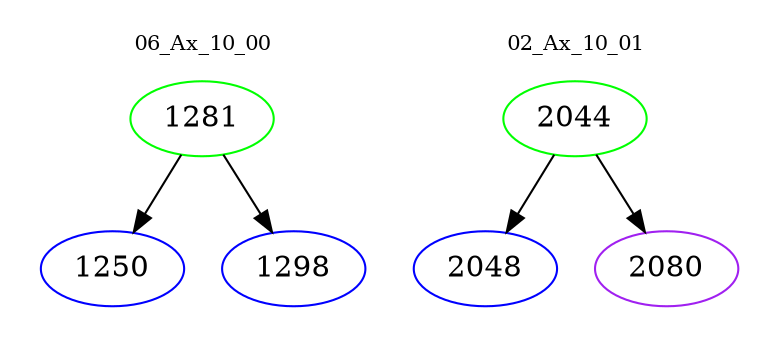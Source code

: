 digraph{
subgraph cluster_0 {
color = white
label = "06_Ax_10_00";
fontsize=10;
T0_1281 [label="1281", color="green"]
T0_1281 -> T0_1250 [color="black"]
T0_1250 [label="1250", color="blue"]
T0_1281 -> T0_1298 [color="black"]
T0_1298 [label="1298", color="blue"]
}
subgraph cluster_1 {
color = white
label = "02_Ax_10_01";
fontsize=10;
T1_2044 [label="2044", color="green"]
T1_2044 -> T1_2048 [color="black"]
T1_2048 [label="2048", color="blue"]
T1_2044 -> T1_2080 [color="black"]
T1_2080 [label="2080", color="purple"]
}
}
